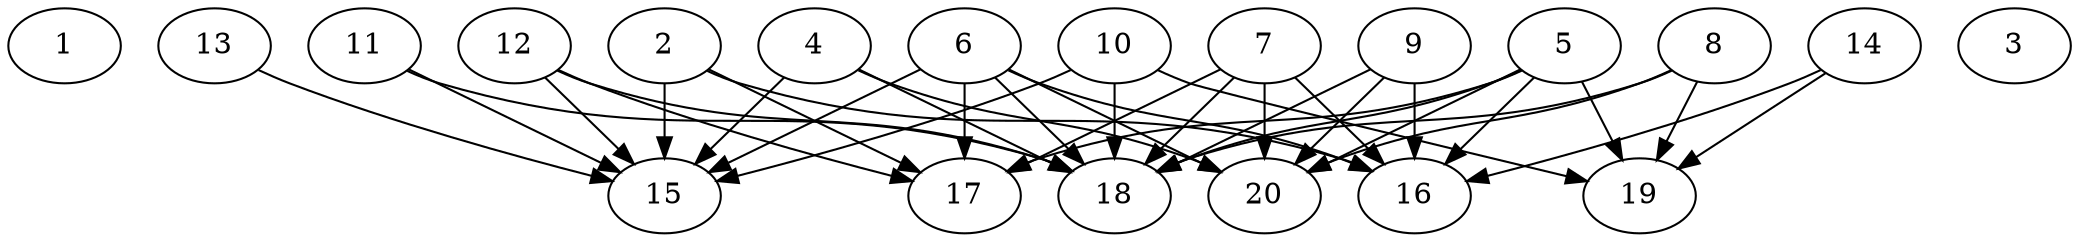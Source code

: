 // DAG automatically generated by daggen at Thu Oct  3 13:58:43 2019
// ./daggen --dot -n 20 --ccr 0.5 --fat 0.9 --regular 0.9 --density 0.7 --mindata 5242880 --maxdata 52428800 
digraph G {
  1 [size="93745152", alpha="0.20", expect_size="46872576"] 
  2 [size="55439360", alpha="0.13", expect_size="27719680"] 
  2 -> 15 [size ="27719680"]
  2 -> 16 [size ="27719680"]
  2 -> 17 [size ="27719680"]
  3 [size="77279232", alpha="0.16", expect_size="38639616"] 
  4 [size="49420288", alpha="0.20", expect_size="24710144"] 
  4 -> 15 [size ="24710144"]
  4 -> 18 [size ="24710144"]
  4 -> 20 [size ="24710144"]
  5 [size="39548928", alpha="0.07", expect_size="19774464"] 
  5 -> 16 [size ="19774464"]
  5 -> 17 [size ="19774464"]
  5 -> 18 [size ="19774464"]
  5 -> 19 [size ="19774464"]
  5 -> 20 [size ="19774464"]
  6 [size="64813056", alpha="0.16", expect_size="32406528"] 
  6 -> 15 [size ="32406528"]
  6 -> 16 [size ="32406528"]
  6 -> 17 [size ="32406528"]
  6 -> 18 [size ="32406528"]
  6 -> 20 [size ="32406528"]
  7 [size="44566528", alpha="0.01", expect_size="22283264"] 
  7 -> 16 [size ="22283264"]
  7 -> 17 [size ="22283264"]
  7 -> 18 [size ="22283264"]
  7 -> 20 [size ="22283264"]
  8 [size="48080896", alpha="0.19", expect_size="24040448"] 
  8 -> 18 [size ="24040448"]
  8 -> 19 [size ="24040448"]
  8 -> 20 [size ="24040448"]
  9 [size="90298368", alpha="0.01", expect_size="45149184"] 
  9 -> 16 [size ="45149184"]
  9 -> 18 [size ="45149184"]
  9 -> 20 [size ="45149184"]
  10 [size="77998080", alpha="0.13", expect_size="38999040"] 
  10 -> 15 [size ="38999040"]
  10 -> 18 [size ="38999040"]
  10 -> 19 [size ="38999040"]
  11 [size="103432192", alpha="0.10", expect_size="51716096"] 
  11 -> 15 [size ="51716096"]
  11 -> 18 [size ="51716096"]
  12 [size="102041600", alpha="0.17", expect_size="51020800"] 
  12 -> 15 [size ="51020800"]
  12 -> 17 [size ="51020800"]
  12 -> 18 [size ="51020800"]
  13 [size="69042176", alpha="0.02", expect_size="34521088"] 
  13 -> 15 [size ="34521088"]
  14 [size="49414144", alpha="0.14", expect_size="24707072"] 
  14 -> 16 [size ="24707072"]
  14 -> 19 [size ="24707072"]
  15 [size="49274880", alpha="0.10", expect_size="24637440"] 
  16 [size="83410944", alpha="0.16", expect_size="41705472"] 
  17 [size="63236096", alpha="0.06", expect_size="31618048"] 
  18 [size="70236160", alpha="0.15", expect_size="35118080"] 
  19 [size="63901696", alpha="0.11", expect_size="31950848"] 
  20 [size="67076096", alpha="0.12", expect_size="33538048"] 
}
